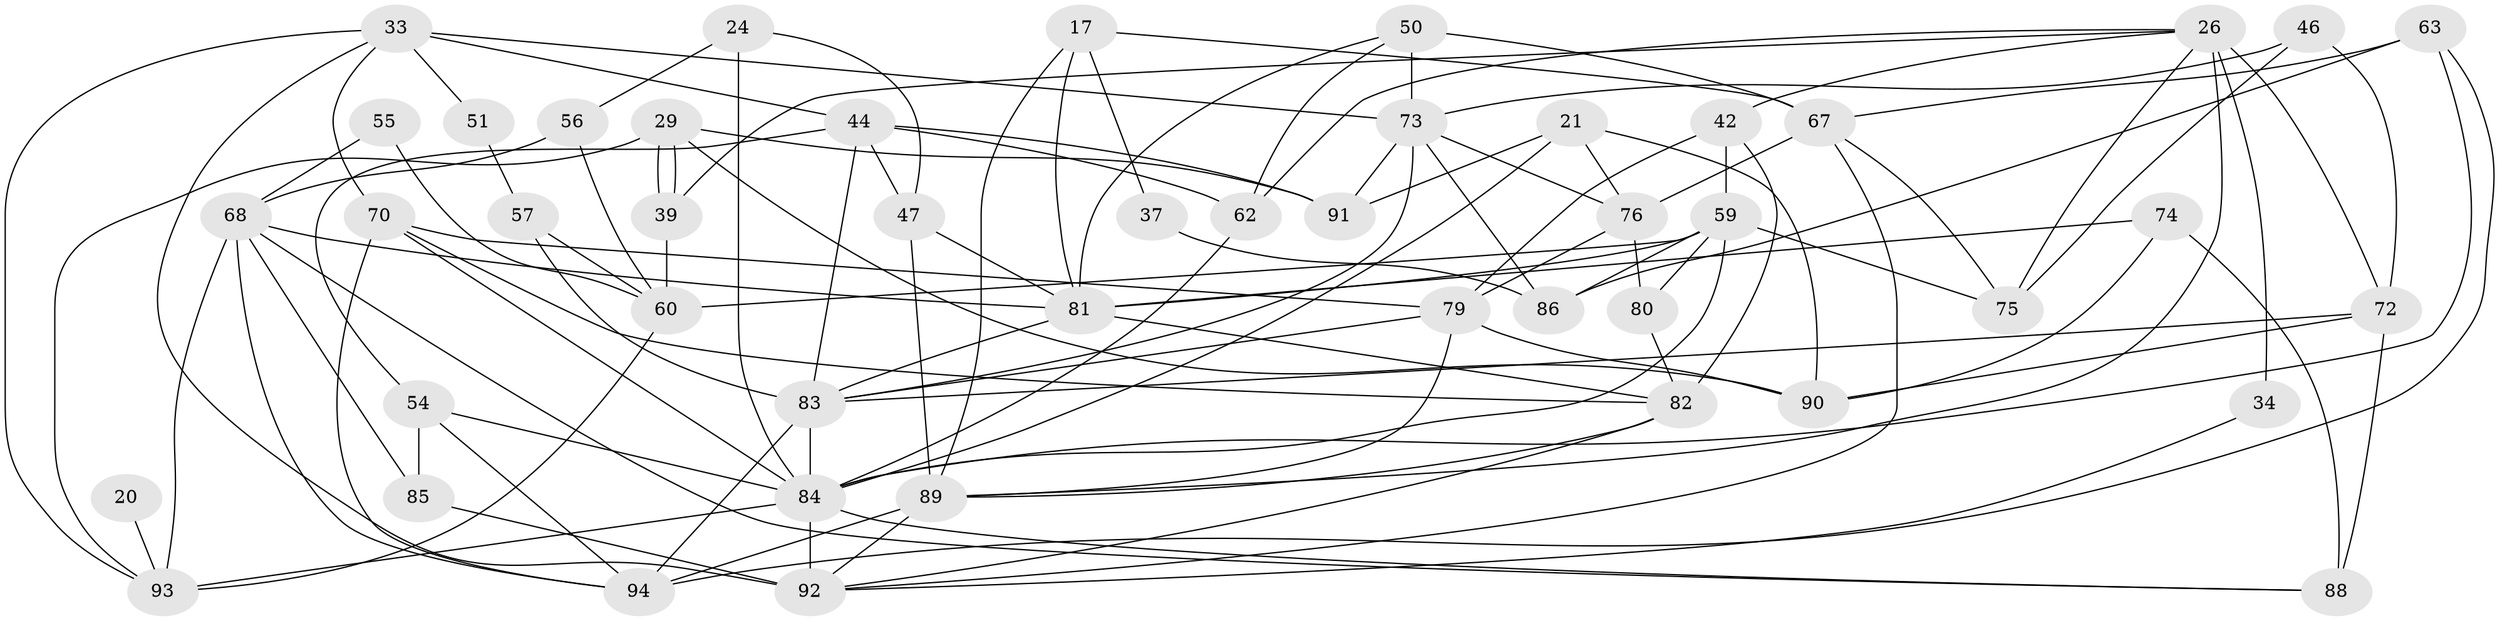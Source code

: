 // original degree distribution, {5: 0.20212765957446807, 4: 0.3404255319148936, 3: 0.26595744680851063, 2: 0.09574468085106383, 6: 0.031914893617021274, 7: 0.06382978723404255}
// Generated by graph-tools (version 1.1) at 2025/50/03/09/25 04:50:33]
// undirected, 47 vertices, 112 edges
graph export_dot {
graph [start="1"]
  node [color=gray90,style=filled];
  17;
  20;
  21;
  24;
  26 [super="+22"];
  29;
  33 [super="+25"];
  34;
  37;
  39;
  42;
  44 [super="+9"];
  46;
  47 [super="+4"];
  50 [super="+18"];
  51;
  54;
  55;
  56 [super="+40"];
  57 [super="+10"];
  59 [super="+5"];
  60 [super="+32+48"];
  62;
  63;
  67;
  68 [super="+61"];
  70 [super="+66"];
  72;
  73 [super="+28+65"];
  74;
  75;
  76 [super="+11"];
  79 [super="+43"];
  80 [super="+8"];
  81 [super="+49"];
  82 [super="+64"];
  83 [super="+71"];
  84 [super="+23+52+27"];
  85 [super="+69"];
  86;
  88 [super="+3"];
  89 [super="+38+77"];
  90 [super="+36"];
  91 [super="+78"];
  92 [super="+13+87"];
  93 [super="+53"];
  94 [super="+15+58"];
  17 -- 37;
  17 -- 67;
  17 -- 89;
  17 -- 81;
  20 -- 93 [weight=2];
  21 -- 84;
  21 -- 76;
  21 -- 90;
  21 -- 91;
  24 -- 84 [weight=2];
  24 -- 47;
  24 -- 56 [weight=2];
  26 -- 72 [weight=2];
  26 -- 42;
  26 -- 39;
  26 -- 34;
  26 -- 89 [weight=2];
  26 -- 75;
  26 -- 62;
  29 -- 39;
  29 -- 39;
  29 -- 90;
  29 -- 91;
  29 -- 93 [weight=2];
  33 -- 44 [weight=2];
  33 -- 93 [weight=2];
  33 -- 51;
  33 -- 70;
  33 -- 92;
  33 -- 73;
  34 -- 92;
  37 -- 86;
  39 -- 60;
  42 -- 59;
  42 -- 82;
  42 -- 79;
  44 -- 83;
  44 -- 54;
  44 -- 62;
  44 -- 47;
  44 -- 91;
  46 -- 72;
  46 -- 75;
  46 -- 73;
  47 -- 89;
  47 -- 81;
  50 -- 67 [weight=2];
  50 -- 62;
  50 -- 81;
  50 -- 73;
  51 -- 57;
  54 -- 84;
  54 -- 94;
  54 -- 85;
  55 -- 60;
  55 -- 68;
  56 -- 68;
  56 -- 60 [weight=2];
  57 -- 60 [weight=2];
  57 -- 83 [weight=2];
  59 -- 60 [weight=2];
  59 -- 80;
  59 -- 86;
  59 -- 81 [weight=2];
  59 -- 75;
  59 -- 84;
  60 -- 93 [weight=2];
  62 -- 84;
  63 -- 67;
  63 -- 86;
  63 -- 94;
  63 -- 84;
  67 -- 75;
  67 -- 76;
  67 -- 92;
  68 -- 85 [weight=2];
  68 -- 93;
  68 -- 88;
  68 -- 94;
  68 -- 81;
  70 -- 84;
  70 -- 94 [weight=2];
  70 -- 82 [weight=2];
  70 -- 79;
  72 -- 83;
  72 -- 88 [weight=2];
  72 -- 90;
  73 -- 83;
  73 -- 76;
  73 -- 91 [weight=2];
  73 -- 86;
  74 -- 90;
  74 -- 88;
  74 -- 81;
  76 -- 80;
  76 -- 79;
  79 -- 89;
  79 -- 83;
  79 -- 90;
  80 -- 82;
  81 -- 83;
  81 -- 82;
  82 -- 92;
  82 -- 89;
  83 -- 84;
  83 -- 94 [weight=2];
  84 -- 93 [weight=3];
  84 -- 88;
  84 -- 92 [weight=3];
  85 -- 92 [weight=2];
  89 -- 94 [weight=3];
  89 -- 92 [weight=2];
}
